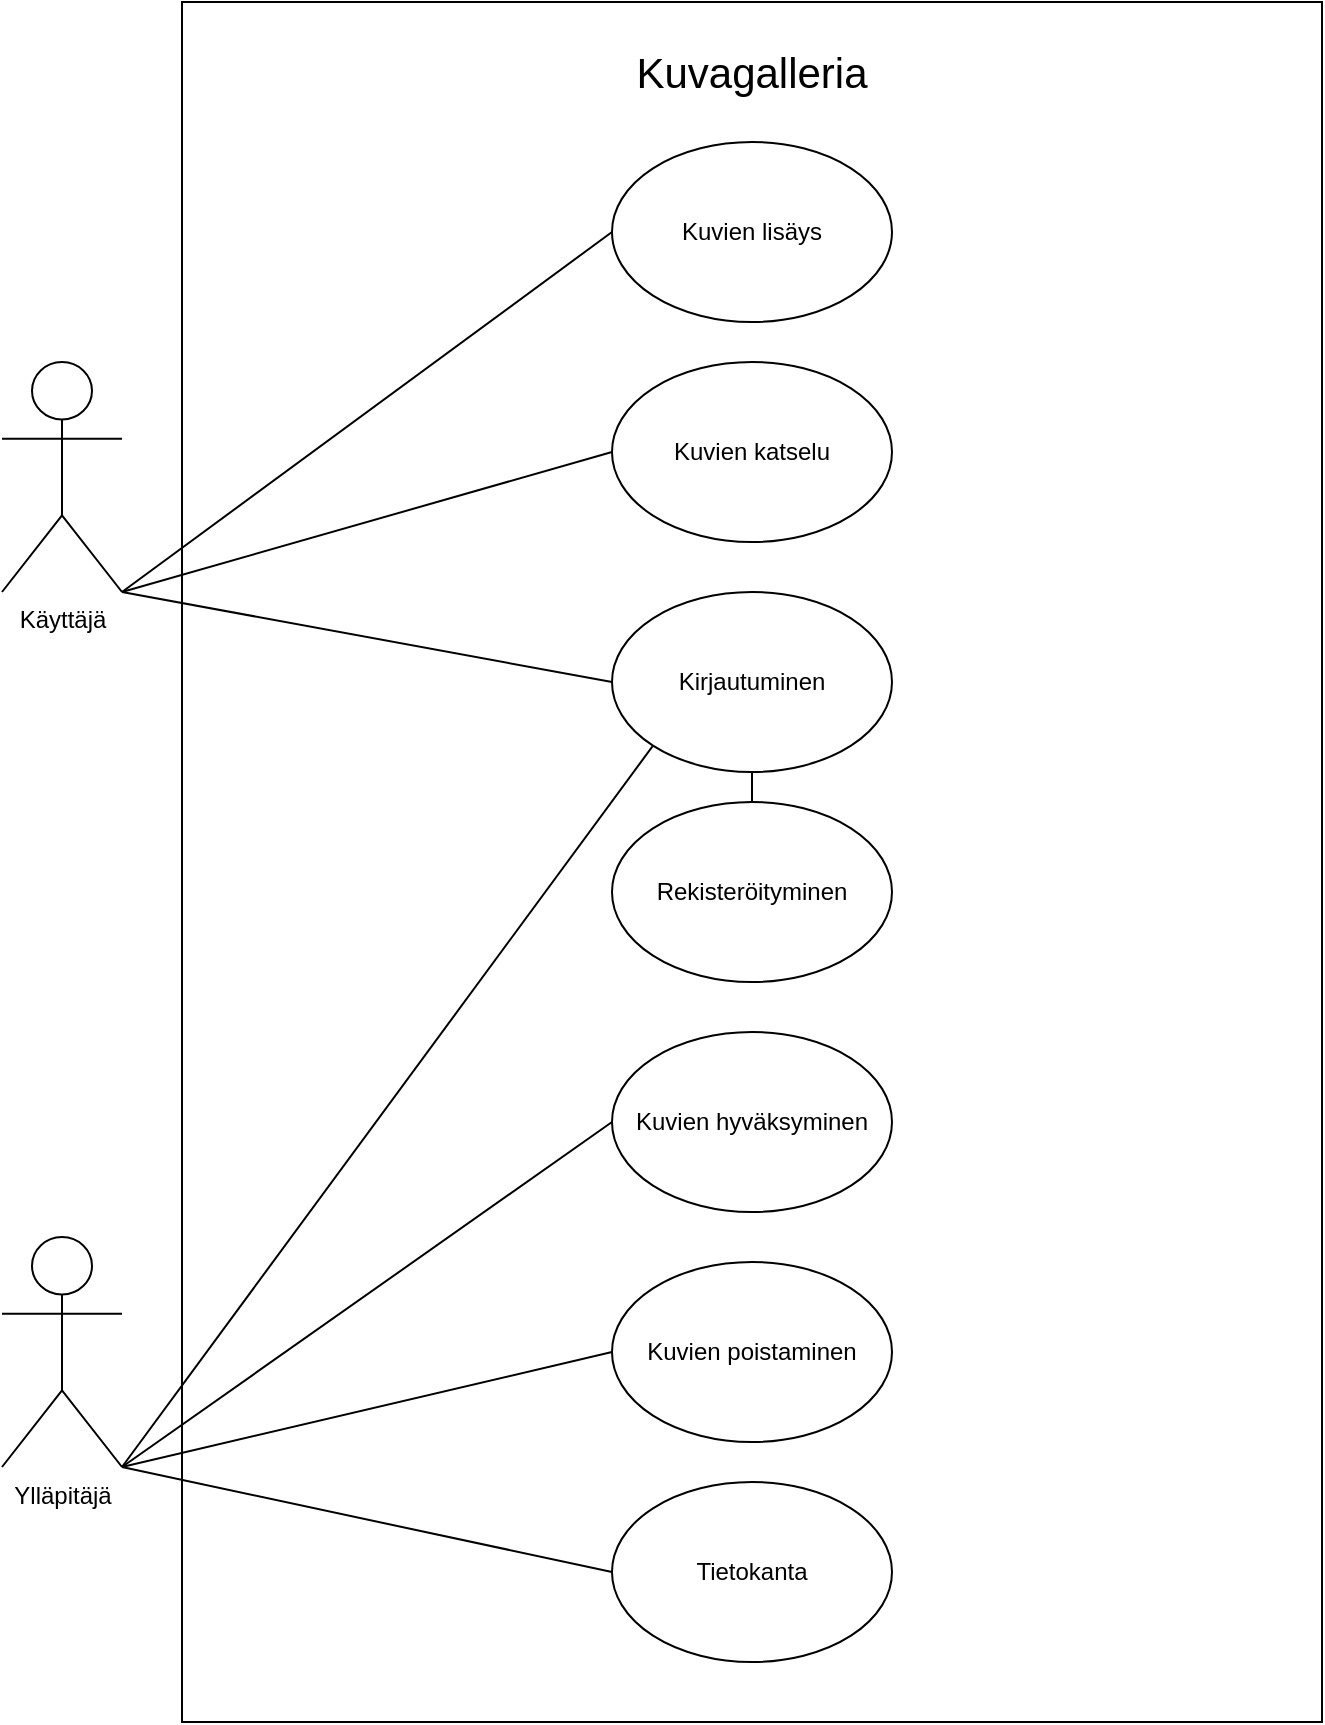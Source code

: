 <mxfile version="13.7.5" type="github">
  <diagram id="yApILhVVp_aIR9QvY-9A" name="Page-1">
    <mxGraphModel dx="1038" dy="580" grid="1" gridSize="10" guides="1" tooltips="1" connect="1" arrows="1" fold="1" page="1" pageScale="1" pageWidth="827" pageHeight="1169" math="0" shadow="0">
      <root>
        <mxCell id="0" />
        <mxCell id="1" parent="0" />
        <mxCell id="sVUxzUDLAn8-urgQVrGT-3" value="" style="rounded=0;whiteSpace=wrap;html=1;" vertex="1" parent="1">
          <mxGeometry x="120" y="70" width="570" height="860" as="geometry" />
        </mxCell>
        <mxCell id="sVUxzUDLAn8-urgQVrGT-5" value="Ylläpitäjä" style="shape=umlActor;verticalLabelPosition=bottom;verticalAlign=top;html=1;outlineConnect=0;" vertex="1" parent="1">
          <mxGeometry x="30" y="687.5" width="60" height="115" as="geometry" />
        </mxCell>
        <mxCell id="sVUxzUDLAn8-urgQVrGT-6" value="Käyttäjä" style="shape=umlActor;verticalLabelPosition=bottom;verticalAlign=top;html=1;outlineConnect=0;" vertex="1" parent="1">
          <mxGeometry x="30" y="250" width="60" height="115" as="geometry" />
        </mxCell>
        <mxCell id="sVUxzUDLAn8-urgQVrGT-12" value="&lt;font style=&quot;font-size: 21px&quot;&gt;Kuvagalleria&lt;/font&gt;" style="text;html=1;strokeColor=none;fillColor=none;align=center;verticalAlign=middle;whiteSpace=wrap;rounded=0;" vertex="1" parent="1">
          <mxGeometry x="327" y="70" width="156" height="70" as="geometry" />
        </mxCell>
        <mxCell id="sVUxzUDLAn8-urgQVrGT-13" value="Tietokanta" style="ellipse;whiteSpace=wrap;html=1;" vertex="1" parent="1">
          <mxGeometry x="335" y="810" width="140" height="90" as="geometry" />
        </mxCell>
        <mxCell id="sVUxzUDLAn8-urgQVrGT-15" value="Kuvien poistaminen" style="ellipse;whiteSpace=wrap;html=1;" vertex="1" parent="1">
          <mxGeometry x="335" y="700" width="140" height="90" as="geometry" />
        </mxCell>
        <mxCell id="sVUxzUDLAn8-urgQVrGT-16" value="Kuvien hyväksyminen" style="ellipse;whiteSpace=wrap;html=1;" vertex="1" parent="1">
          <mxGeometry x="335" y="585" width="140" height="90" as="geometry" />
        </mxCell>
        <mxCell id="sVUxzUDLAn8-urgQVrGT-17" value="Kuvien lisäys" style="ellipse;whiteSpace=wrap;html=1;" vertex="1" parent="1">
          <mxGeometry x="335" y="140" width="140" height="90" as="geometry" />
        </mxCell>
        <mxCell id="sVUxzUDLAn8-urgQVrGT-18" value="Kuvien katselu" style="ellipse;whiteSpace=wrap;html=1;" vertex="1" parent="1">
          <mxGeometry x="335" y="250" width="140" height="90" as="geometry" />
        </mxCell>
        <mxCell id="sVUxzUDLAn8-urgQVrGT-19" value="Kirjautuminen" style="ellipse;whiteSpace=wrap;html=1;" vertex="1" parent="1">
          <mxGeometry x="335" y="365" width="140" height="90" as="geometry" />
        </mxCell>
        <mxCell id="sVUxzUDLAn8-urgQVrGT-20" value="Rekisteröityminen" style="ellipse;whiteSpace=wrap;html=1;" vertex="1" parent="1">
          <mxGeometry x="335" y="470" width="140" height="90" as="geometry" />
        </mxCell>
        <mxCell id="sVUxzUDLAn8-urgQVrGT-21" value="" style="endArrow=none;html=1;exitX=1;exitY=1;exitDx=0;exitDy=0;exitPerimeter=0;entryX=0;entryY=0.5;entryDx=0;entryDy=0;" edge="1" parent="1" source="sVUxzUDLAn8-urgQVrGT-6" target="sVUxzUDLAn8-urgQVrGT-17">
          <mxGeometry width="50" height="50" relative="1" as="geometry">
            <mxPoint x="90" y="410" as="sourcePoint" />
            <mxPoint x="100" y="400" as="targetPoint" />
          </mxGeometry>
        </mxCell>
        <mxCell id="sVUxzUDLAn8-urgQVrGT-22" value="" style="endArrow=none;html=1;exitX=1;exitY=1;exitDx=0;exitDy=0;exitPerimeter=0;entryX=0;entryY=0.5;entryDx=0;entryDy=0;" edge="1" parent="1" source="sVUxzUDLAn8-urgQVrGT-5" target="sVUxzUDLAn8-urgQVrGT-13">
          <mxGeometry width="50" height="50" relative="1" as="geometry">
            <mxPoint x="10" y="540" as="sourcePoint" />
            <mxPoint x="60" y="490" as="targetPoint" />
          </mxGeometry>
        </mxCell>
        <mxCell id="sVUxzUDLAn8-urgQVrGT-23" value="" style="endArrow=none;html=1;exitX=1;exitY=1;exitDx=0;exitDy=0;exitPerimeter=0;entryX=0;entryY=0.5;entryDx=0;entryDy=0;" edge="1" parent="1" source="sVUxzUDLAn8-urgQVrGT-5" target="sVUxzUDLAn8-urgQVrGT-15">
          <mxGeometry width="50" height="50" relative="1" as="geometry">
            <mxPoint x="60" y="670" as="sourcePoint" />
            <mxPoint x="110" y="620" as="targetPoint" />
          </mxGeometry>
        </mxCell>
        <mxCell id="sVUxzUDLAn8-urgQVrGT-24" value="" style="endArrow=none;html=1;exitX=1;exitY=1;exitDx=0;exitDy=0;exitPerimeter=0;entryX=0;entryY=0.5;entryDx=0;entryDy=0;" edge="1" parent="1" source="sVUxzUDLAn8-urgQVrGT-5" target="sVUxzUDLAn8-urgQVrGT-16">
          <mxGeometry width="50" height="50" relative="1" as="geometry">
            <mxPoint x="60" y="670" as="sourcePoint" />
            <mxPoint x="110" y="620" as="targetPoint" />
          </mxGeometry>
        </mxCell>
        <mxCell id="sVUxzUDLAn8-urgQVrGT-25" value="" style="endArrow=none;html=1;exitX=0;exitY=0.5;exitDx=0;exitDy=0;entryX=1;entryY=1;entryDx=0;entryDy=0;entryPerimeter=0;" edge="1" parent="1" source="sVUxzUDLAn8-urgQVrGT-18" target="sVUxzUDLAn8-urgQVrGT-6">
          <mxGeometry width="50" height="50" relative="1" as="geometry">
            <mxPoint x="40" y="490" as="sourcePoint" />
            <mxPoint x="90" y="370" as="targetPoint" />
          </mxGeometry>
        </mxCell>
        <mxCell id="sVUxzUDLAn8-urgQVrGT-26" value="" style="endArrow=none;html=1;exitX=0.5;exitY=0;exitDx=0;exitDy=0;entryX=0.5;entryY=1;entryDx=0;entryDy=0;" edge="1" parent="1" source="sVUxzUDLAn8-urgQVrGT-20" target="sVUxzUDLAn8-urgQVrGT-19">
          <mxGeometry width="50" height="50" relative="1" as="geometry">
            <mxPoint x="400" y="500" as="sourcePoint" />
            <mxPoint x="450" y="450" as="targetPoint" />
          </mxGeometry>
        </mxCell>
        <mxCell id="sVUxzUDLAn8-urgQVrGT-27" value="" style="endArrow=none;html=1;exitX=1;exitY=1;exitDx=0;exitDy=0;exitPerimeter=0;entryX=0;entryY=0.5;entryDx=0;entryDy=0;" edge="1" parent="1" source="sVUxzUDLAn8-urgQVrGT-6" target="sVUxzUDLAn8-urgQVrGT-19">
          <mxGeometry width="50" height="50" relative="1" as="geometry">
            <mxPoint x="70" y="470" as="sourcePoint" />
            <mxPoint x="120" y="420" as="targetPoint" />
          </mxGeometry>
        </mxCell>
        <mxCell id="sVUxzUDLAn8-urgQVrGT-29" value="" style="endArrow=none;html=1;exitX=1;exitY=1;exitDx=0;exitDy=0;exitPerimeter=0;entryX=0;entryY=1;entryDx=0;entryDy=0;" edge="1" parent="1" source="sVUxzUDLAn8-urgQVrGT-5" target="sVUxzUDLAn8-urgQVrGT-19">
          <mxGeometry width="50" height="50" relative="1" as="geometry">
            <mxPoint x="80" y="690" as="sourcePoint" />
            <mxPoint x="130" y="640" as="targetPoint" />
          </mxGeometry>
        </mxCell>
      </root>
    </mxGraphModel>
  </diagram>
</mxfile>
